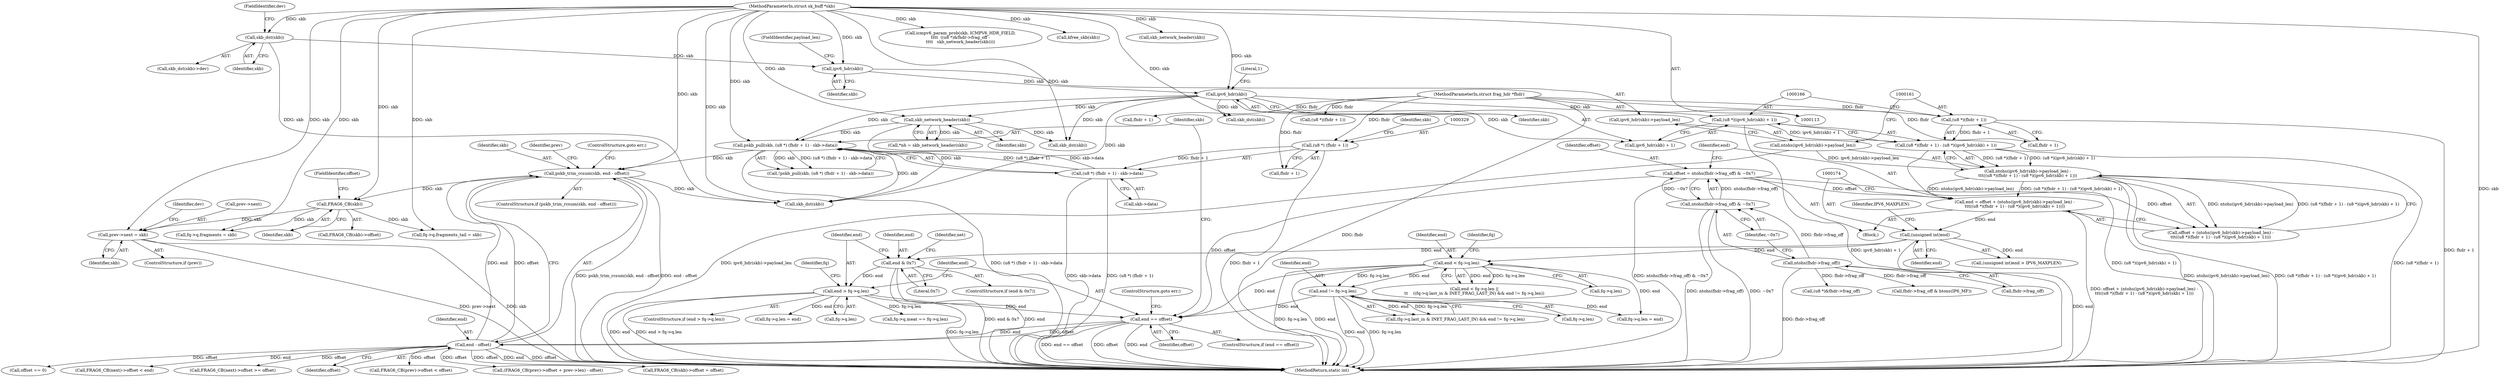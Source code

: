 digraph "0_linux_70789d7052239992824628db8133de08dc78e593_0@pointer" {
"1000447" [label="(Call,prev->next = skb)"];
"1000426" [label="(Call,FRAG6_CB(skb))"];
"1000338" [label="(Call,pskb_trim_rcsum(skb, end - offset))"];
"1000325" [label="(Call,pskb_pull(skb, (u8 *) (fhdr + 1) - skb->data))"];
"1000209" [label="(Call,skb_network_header(skb))"];
"1000168" [label="(Call,ipv6_hdr(skb))"];
"1000156" [label="(Call,ipv6_hdr(skb))"];
"1000129" [label="(Call,skb_dst(skb))"];
"1000115" [label="(MethodParameterIn,struct sk_buff *skb)"];
"1000327" [label="(Call,(u8 *) (fhdr + 1) - skb->data)"];
"1000328" [label="(Call,(u8 *) (fhdr + 1))"];
"1000116" [label="(MethodParameterIn,struct frag_hdr *fhdr)"];
"1000340" [label="(Call,end - offset)"];
"1000319" [label="(Call,end == offset)"];
"1000294" [label="(Call,end > fq->q.len)"];
"1000280" [label="(Call,end & 0x7)"];
"1000173" [label="(Call,(unsigned int)end)"];
"1000149" [label="(Call,end = offset + (ntohs(ipv6_hdr(skb)->payload_len) -\n\t\t\t((u8 *)(fhdr + 1) - (u8 *)(ipv6_hdr(skb) + 1))))"];
"1000141" [label="(Call,offset = ntohs(fhdr->frag_off) & ~0x7)"];
"1000143" [label="(Call,ntohs(fhdr->frag_off) & ~0x7)"];
"1000144" [label="(Call,ntohs(fhdr->frag_off))"];
"1000153" [label="(Call,ntohs(ipv6_hdr(skb)->payload_len) -\n\t\t\t((u8 *)(fhdr + 1) - (u8 *)(ipv6_hdr(skb) + 1)))"];
"1000154" [label="(Call,ntohs(ipv6_hdr(skb)->payload_len))"];
"1000159" [label="(Call,(u8 *)(fhdr + 1) - (u8 *)(ipv6_hdr(skb) + 1))"];
"1000160" [label="(Call,(u8 *)(fhdr + 1))"];
"1000165" [label="(Call,(u8 *)(ipv6_hdr(skb) + 1))"];
"1000255" [label="(Call,end != fq->q.len)"];
"1000240" [label="(Call,end < fq->q.len)"];
"1000131" [label="(FieldIdentifier,dev)"];
"1000597" [label="(MethodReturn,static int)"];
"1000155" [label="(Call,ipv6_hdr(skb)->payload_len)"];
"1000209" [label="(Call,skb_network_header(skb))"];
"1000311" [label="(Call,fq->q.len = end)"];
"1000296" [label="(Call,fq->q.len)"];
"1000173" [label="(Call,(unsigned int)end)"];
"1000321" [label="(Identifier,offset)"];
"1000451" [label="(Identifier,skb)"];
"1000279" [label="(ControlStructure,if (end & 0x7))"];
"1000115" [label="(MethodParameterIn,struct sk_buff *skb)"];
"1000118" [label="(Block,)"];
"1000130" [label="(Identifier,skb)"];
"1000143" [label="(Call,ntohs(fhdr->frag_off) & ~0x7)"];
"1000322" [label="(ControlStructure,goto err;)"];
"1000333" [label="(Call,skb->data)"];
"1000158" [label="(FieldIdentifier,payload_len)"];
"1000255" [label="(Call,end != fq->q.len)"];
"1000151" [label="(Call,offset + (ntohs(ipv6_hdr(skb)->payload_len) -\n\t\t\t((u8 *)(fhdr + 1) - (u8 *)(ipv6_hdr(skb) + 1))))"];
"1000270" [label="(Call,fq->q.len = end)"];
"1000247" [label="(Call,(fq->q.last_in & INET_FRAG_LAST_IN) && end != fq->q.len)"];
"1000239" [label="(Call,end < fq->q.len ||\n\t\t    ((fq->q.last_in & INET_FRAG_LAST_IN) && end != fq->q.len))"];
"1000160" [label="(Call,(u8 *)(fhdr + 1))"];
"1000453" [label="(Call,fq->q.fragments = skb)"];
"1000169" [label="(Identifier,skb)"];
"1000334" [label="(Identifier,skb)"];
"1000167" [label="(Call,ipv6_hdr(skb) + 1)"];
"1000589" [label="(Call,skb_dst(skb))"];
"1000116" [label="(MethodParameterIn,struct frag_hdr *fhdr)"];
"1000285" [label="(Identifier,net)"];
"1000181" [label="(Call,skb_dst(skb))"];
"1000425" [label="(Call,FRAG6_CB(skb)->offset)"];
"1000343" [label="(ControlStructure,goto err;)"];
"1000337" [label="(ControlStructure,if (pskb_trim_rcsum(skb, end - offset)))"];
"1000282" [label="(Literal,0x7)"];
"1000339" [label="(Identifier,skb)"];
"1000345" [label="(Identifier,prev)"];
"1000142" [label="(Identifier,offset)"];
"1000445" [label="(ControlStructure,if (prev))"];
"1000153" [label="(Call,ntohs(ipv6_hdr(skb)->payload_len) -\n\t\t\t((u8 *)(fhdr + 1) - (u8 *)(ipv6_hdr(skb) + 1)))"];
"1000355" [label="(Call,FRAG6_CB(prev)->offset < offset)"];
"1000428" [label="(FieldIdentifier,offset)"];
"1000184" [label="(Call,icmpv6_param_prob(skb, ICMPV6_HDR_FIELD,\n\t\t\t\t  ((u8 *)&fhdr->frag_off -\n\t\t\t\t   skb_network_header(skb))))"];
"1000402" [label="(Call,(FRAG6_CB(prev)->offset + prev->len) - offset)"];
"1000424" [label="(Call,FRAG6_CB(skb)->offset = offset)"];
"1000538" [label="(Call,fq->q.meat == fq->q.len)"];
"1000327" [label="(Call,(u8 *) (fhdr + 1) - skb->data)"];
"1000257" [label="(Call,fq->q.len)"];
"1000141" [label="(Call,offset = ntohs(fhdr->frag_off) & ~0x7)"];
"1000148" [label="(Identifier,~0x7)"];
"1000242" [label="(Call,fq->q.len)"];
"1000251" [label="(Identifier,fq)"];
"1000318" [label="(ControlStructure,if (end == offset))"];
"1000340" [label="(Call,end - offset)"];
"1000592" [label="(Call,kfree_skb(skb))"];
"1000224" [label="(Call,fhdr + 1)"];
"1000511" [label="(Call,offset == 0)"];
"1000170" [label="(Literal,1)"];
"1000128" [label="(Call,skb_dst(skb)->dev)"];
"1000448" [label="(Call,prev->next)"];
"1000150" [label="(Identifier,end)"];
"1000427" [label="(Identifier,skb)"];
"1000287" [label="(Call,skb_dst(skb))"];
"1000330" [label="(Call,fhdr + 1)"];
"1000256" [label="(Identifier,end)"];
"1000320" [label="(Identifier,end)"];
"1000325" [label="(Call,pskb_pull(skb, (u8 *) (fhdr + 1) - skb->data))"];
"1000188" [label="(Call,(u8 *)&fhdr->frag_off)"];
"1000240" [label="(Call,end < fq->q.len)"];
"1000293" [label="(ControlStructure,if (end > fq->q.len))"];
"1000281" [label="(Identifier,end)"];
"1000165" [label="(Call,(u8 *)(ipv6_hdr(skb) + 1))"];
"1000156" [label="(Call,ipv6_hdr(skb))"];
"1000172" [label="(Call,(unsigned int)end > IPV6_MAXPLEN)"];
"1000280" [label="(Call,end & 0x7)"];
"1000162" [label="(Call,fhdr + 1)"];
"1000417" [label="(Call,FRAG6_CB(next)->offset < end)"];
"1000438" [label="(Call,fq->q.fragments_tail = skb)"];
"1000207" [label="(Call,*nh = skb_network_header(skb))"];
"1000426" [label="(Call,FRAG6_CB(skb))"];
"1000194" [label="(Call,skb_network_header(skb))"];
"1000294" [label="(Call,end > fq->q.len)"];
"1000326" [label="(Identifier,skb)"];
"1000461" [label="(Identifier,dev)"];
"1000231" [label="(Call,fhdr->frag_off & htons(IP6_MF))"];
"1000175" [label="(Identifier,end)"];
"1000447" [label="(Call,prev->next = skb)"];
"1000144" [label="(Call,ntohs(fhdr->frag_off))"];
"1000387" [label="(Call,FRAG6_CB(next)->offset >= offset)"];
"1000129" [label="(Call,skb_dst(skb))"];
"1000176" [label="(Identifier,IPV6_MAXPLEN)"];
"1000328" [label="(Call,(u8 *) (fhdr + 1))"];
"1000338" [label="(Call,pskb_trim_rcsum(skb, end - offset))"];
"1000319" [label="(Call,end == offset)"];
"1000210" [label="(Identifier,skb)"];
"1000222" [label="(Call,(u8 *)(fhdr + 1))"];
"1000341" [label="(Identifier,end)"];
"1000157" [label="(Identifier,skb)"];
"1000241" [label="(Identifier,end)"];
"1000295" [label="(Identifier,end)"];
"1000159" [label="(Call,(u8 *)(fhdr + 1) - (u8 *)(ipv6_hdr(skb) + 1))"];
"1000154" [label="(Call,ntohs(ipv6_hdr(skb)->payload_len))"];
"1000342" [label="(Identifier,offset)"];
"1000149" [label="(Call,end = offset + (ntohs(ipv6_hdr(skb)->payload_len) -\n\t\t\t((u8 *)(fhdr + 1) - (u8 *)(ipv6_hdr(skb) + 1))))"];
"1000168" [label="(Call,ipv6_hdr(skb))"];
"1000324" [label="(Call,!pskb_pull(skb, (u8 *) (fhdr + 1) - skb->data))"];
"1000306" [label="(Identifier,fq)"];
"1000145" [label="(Call,fhdr->frag_off)"];
"1000447" -> "1000445"  [label="AST: "];
"1000447" -> "1000451"  [label="CFG: "];
"1000448" -> "1000447"  [label="AST: "];
"1000451" -> "1000447"  [label="AST: "];
"1000461" -> "1000447"  [label="CFG: "];
"1000447" -> "1000597"  [label="DDG: skb"];
"1000447" -> "1000597"  [label="DDG: prev->next"];
"1000426" -> "1000447"  [label="DDG: skb"];
"1000115" -> "1000447"  [label="DDG: skb"];
"1000426" -> "1000425"  [label="AST: "];
"1000426" -> "1000427"  [label="CFG: "];
"1000427" -> "1000426"  [label="AST: "];
"1000428" -> "1000426"  [label="CFG: "];
"1000338" -> "1000426"  [label="DDG: skb"];
"1000115" -> "1000426"  [label="DDG: skb"];
"1000426" -> "1000438"  [label="DDG: skb"];
"1000426" -> "1000453"  [label="DDG: skb"];
"1000338" -> "1000337"  [label="AST: "];
"1000338" -> "1000340"  [label="CFG: "];
"1000339" -> "1000338"  [label="AST: "];
"1000340" -> "1000338"  [label="AST: "];
"1000343" -> "1000338"  [label="CFG: "];
"1000345" -> "1000338"  [label="CFG: "];
"1000338" -> "1000597"  [label="DDG: pskb_trim_rcsum(skb, end - offset)"];
"1000338" -> "1000597"  [label="DDG: end - offset"];
"1000325" -> "1000338"  [label="DDG: skb"];
"1000115" -> "1000338"  [label="DDG: skb"];
"1000340" -> "1000338"  [label="DDG: end"];
"1000340" -> "1000338"  [label="DDG: offset"];
"1000338" -> "1000589"  [label="DDG: skb"];
"1000325" -> "1000324"  [label="AST: "];
"1000325" -> "1000327"  [label="CFG: "];
"1000326" -> "1000325"  [label="AST: "];
"1000327" -> "1000325"  [label="AST: "];
"1000324" -> "1000325"  [label="CFG: "];
"1000325" -> "1000597"  [label="DDG: (u8 *) (fhdr + 1) - skb->data"];
"1000325" -> "1000324"  [label="DDG: skb"];
"1000325" -> "1000324"  [label="DDG: (u8 *) (fhdr + 1) - skb->data"];
"1000209" -> "1000325"  [label="DDG: skb"];
"1000168" -> "1000325"  [label="DDG: skb"];
"1000115" -> "1000325"  [label="DDG: skb"];
"1000327" -> "1000325"  [label="DDG: (u8 *) (fhdr + 1)"];
"1000327" -> "1000325"  [label="DDG: skb->data"];
"1000325" -> "1000589"  [label="DDG: skb"];
"1000209" -> "1000207"  [label="AST: "];
"1000209" -> "1000210"  [label="CFG: "];
"1000210" -> "1000209"  [label="AST: "];
"1000207" -> "1000209"  [label="CFG: "];
"1000209" -> "1000207"  [label="DDG: skb"];
"1000168" -> "1000209"  [label="DDG: skb"];
"1000115" -> "1000209"  [label="DDG: skb"];
"1000209" -> "1000287"  [label="DDG: skb"];
"1000209" -> "1000589"  [label="DDG: skb"];
"1000168" -> "1000167"  [label="AST: "];
"1000168" -> "1000169"  [label="CFG: "];
"1000169" -> "1000168"  [label="AST: "];
"1000170" -> "1000168"  [label="CFG: "];
"1000168" -> "1000165"  [label="DDG: skb"];
"1000168" -> "1000167"  [label="DDG: skb"];
"1000156" -> "1000168"  [label="DDG: skb"];
"1000115" -> "1000168"  [label="DDG: skb"];
"1000168" -> "1000181"  [label="DDG: skb"];
"1000168" -> "1000287"  [label="DDG: skb"];
"1000168" -> "1000589"  [label="DDG: skb"];
"1000156" -> "1000155"  [label="AST: "];
"1000156" -> "1000157"  [label="CFG: "];
"1000157" -> "1000156"  [label="AST: "];
"1000158" -> "1000156"  [label="CFG: "];
"1000129" -> "1000156"  [label="DDG: skb"];
"1000115" -> "1000156"  [label="DDG: skb"];
"1000129" -> "1000128"  [label="AST: "];
"1000129" -> "1000130"  [label="CFG: "];
"1000130" -> "1000129"  [label="AST: "];
"1000131" -> "1000129"  [label="CFG: "];
"1000115" -> "1000129"  [label="DDG: skb"];
"1000129" -> "1000589"  [label="DDG: skb"];
"1000115" -> "1000113"  [label="AST: "];
"1000115" -> "1000597"  [label="DDG: skb"];
"1000115" -> "1000181"  [label="DDG: skb"];
"1000115" -> "1000184"  [label="DDG: skb"];
"1000115" -> "1000194"  [label="DDG: skb"];
"1000115" -> "1000287"  [label="DDG: skb"];
"1000115" -> "1000438"  [label="DDG: skb"];
"1000115" -> "1000453"  [label="DDG: skb"];
"1000115" -> "1000589"  [label="DDG: skb"];
"1000115" -> "1000592"  [label="DDG: skb"];
"1000327" -> "1000333"  [label="CFG: "];
"1000328" -> "1000327"  [label="AST: "];
"1000333" -> "1000327"  [label="AST: "];
"1000327" -> "1000597"  [label="DDG: skb->data"];
"1000327" -> "1000597"  [label="DDG: (u8 *) (fhdr + 1)"];
"1000328" -> "1000327"  [label="DDG: fhdr + 1"];
"1000328" -> "1000330"  [label="CFG: "];
"1000329" -> "1000328"  [label="AST: "];
"1000330" -> "1000328"  [label="AST: "];
"1000334" -> "1000328"  [label="CFG: "];
"1000328" -> "1000597"  [label="DDG: fhdr + 1"];
"1000116" -> "1000328"  [label="DDG: fhdr"];
"1000116" -> "1000113"  [label="AST: "];
"1000116" -> "1000597"  [label="DDG: fhdr"];
"1000116" -> "1000160"  [label="DDG: fhdr"];
"1000116" -> "1000162"  [label="DDG: fhdr"];
"1000116" -> "1000222"  [label="DDG: fhdr"];
"1000116" -> "1000224"  [label="DDG: fhdr"];
"1000116" -> "1000330"  [label="DDG: fhdr"];
"1000340" -> "1000342"  [label="CFG: "];
"1000341" -> "1000340"  [label="AST: "];
"1000342" -> "1000340"  [label="AST: "];
"1000340" -> "1000597"  [label="DDG: offset"];
"1000340" -> "1000597"  [label="DDG: end"];
"1000319" -> "1000340"  [label="DDG: end"];
"1000319" -> "1000340"  [label="DDG: offset"];
"1000340" -> "1000355"  [label="DDG: offset"];
"1000340" -> "1000387"  [label="DDG: offset"];
"1000340" -> "1000402"  [label="DDG: offset"];
"1000340" -> "1000417"  [label="DDG: end"];
"1000340" -> "1000424"  [label="DDG: offset"];
"1000340" -> "1000511"  [label="DDG: offset"];
"1000319" -> "1000318"  [label="AST: "];
"1000319" -> "1000321"  [label="CFG: "];
"1000320" -> "1000319"  [label="AST: "];
"1000321" -> "1000319"  [label="AST: "];
"1000322" -> "1000319"  [label="CFG: "];
"1000326" -> "1000319"  [label="CFG: "];
"1000319" -> "1000597"  [label="DDG: end == offset"];
"1000319" -> "1000597"  [label="DDG: offset"];
"1000319" -> "1000597"  [label="DDG: end"];
"1000294" -> "1000319"  [label="DDG: end"];
"1000255" -> "1000319"  [label="DDG: end"];
"1000240" -> "1000319"  [label="DDG: end"];
"1000141" -> "1000319"  [label="DDG: offset"];
"1000294" -> "1000293"  [label="AST: "];
"1000294" -> "1000296"  [label="CFG: "];
"1000295" -> "1000294"  [label="AST: "];
"1000296" -> "1000294"  [label="AST: "];
"1000306" -> "1000294"  [label="CFG: "];
"1000320" -> "1000294"  [label="CFG: "];
"1000294" -> "1000597"  [label="DDG: end > fq->q.len"];
"1000294" -> "1000597"  [label="DDG: fq->q.len"];
"1000294" -> "1000597"  [label="DDG: end"];
"1000280" -> "1000294"  [label="DDG: end"];
"1000294" -> "1000311"  [label="DDG: end"];
"1000294" -> "1000538"  [label="DDG: fq->q.len"];
"1000280" -> "1000279"  [label="AST: "];
"1000280" -> "1000282"  [label="CFG: "];
"1000281" -> "1000280"  [label="AST: "];
"1000282" -> "1000280"  [label="AST: "];
"1000285" -> "1000280"  [label="CFG: "];
"1000295" -> "1000280"  [label="CFG: "];
"1000280" -> "1000597"  [label="DDG: end & 0x7"];
"1000280" -> "1000597"  [label="DDG: end"];
"1000173" -> "1000280"  [label="DDG: end"];
"1000173" -> "1000172"  [label="AST: "];
"1000173" -> "1000175"  [label="CFG: "];
"1000174" -> "1000173"  [label="AST: "];
"1000175" -> "1000173"  [label="AST: "];
"1000176" -> "1000173"  [label="CFG: "];
"1000173" -> "1000597"  [label="DDG: end"];
"1000173" -> "1000172"  [label="DDG: end"];
"1000149" -> "1000173"  [label="DDG: end"];
"1000173" -> "1000240"  [label="DDG: end"];
"1000149" -> "1000118"  [label="AST: "];
"1000149" -> "1000151"  [label="CFG: "];
"1000150" -> "1000149"  [label="AST: "];
"1000151" -> "1000149"  [label="AST: "];
"1000174" -> "1000149"  [label="CFG: "];
"1000149" -> "1000597"  [label="DDG: offset + (ntohs(ipv6_hdr(skb)->payload_len) -\n\t\t\t((u8 *)(fhdr + 1) - (u8 *)(ipv6_hdr(skb) + 1)))"];
"1000141" -> "1000149"  [label="DDG: offset"];
"1000153" -> "1000149"  [label="DDG: ntohs(ipv6_hdr(skb)->payload_len)"];
"1000153" -> "1000149"  [label="DDG: (u8 *)(fhdr + 1) - (u8 *)(ipv6_hdr(skb) + 1)"];
"1000141" -> "1000118"  [label="AST: "];
"1000141" -> "1000143"  [label="CFG: "];
"1000142" -> "1000141"  [label="AST: "];
"1000143" -> "1000141"  [label="AST: "];
"1000150" -> "1000141"  [label="CFG: "];
"1000141" -> "1000597"  [label="DDG: ntohs(fhdr->frag_off) & ~0x7"];
"1000143" -> "1000141"  [label="DDG: ntohs(fhdr->frag_off)"];
"1000143" -> "1000141"  [label="DDG: ~0x7"];
"1000141" -> "1000151"  [label="DDG: offset"];
"1000143" -> "1000148"  [label="CFG: "];
"1000144" -> "1000143"  [label="AST: "];
"1000148" -> "1000143"  [label="AST: "];
"1000143" -> "1000597"  [label="DDG: ntohs(fhdr->frag_off)"];
"1000143" -> "1000597"  [label="DDG: ~0x7"];
"1000144" -> "1000143"  [label="DDG: fhdr->frag_off"];
"1000144" -> "1000145"  [label="CFG: "];
"1000145" -> "1000144"  [label="AST: "];
"1000148" -> "1000144"  [label="CFG: "];
"1000144" -> "1000597"  [label="DDG: fhdr->frag_off"];
"1000144" -> "1000188"  [label="DDG: fhdr->frag_off"];
"1000144" -> "1000231"  [label="DDG: fhdr->frag_off"];
"1000153" -> "1000151"  [label="AST: "];
"1000153" -> "1000159"  [label="CFG: "];
"1000154" -> "1000153"  [label="AST: "];
"1000159" -> "1000153"  [label="AST: "];
"1000151" -> "1000153"  [label="CFG: "];
"1000153" -> "1000597"  [label="DDG: (u8 *)(fhdr + 1) - (u8 *)(ipv6_hdr(skb) + 1)"];
"1000153" -> "1000597"  [label="DDG: ntohs(ipv6_hdr(skb)->payload_len)"];
"1000153" -> "1000151"  [label="DDG: ntohs(ipv6_hdr(skb)->payload_len)"];
"1000153" -> "1000151"  [label="DDG: (u8 *)(fhdr + 1) - (u8 *)(ipv6_hdr(skb) + 1)"];
"1000154" -> "1000153"  [label="DDG: ipv6_hdr(skb)->payload_len"];
"1000159" -> "1000153"  [label="DDG: (u8 *)(fhdr + 1)"];
"1000159" -> "1000153"  [label="DDG: (u8 *)(ipv6_hdr(skb) + 1)"];
"1000154" -> "1000155"  [label="CFG: "];
"1000155" -> "1000154"  [label="AST: "];
"1000161" -> "1000154"  [label="CFG: "];
"1000154" -> "1000597"  [label="DDG: ipv6_hdr(skb)->payload_len"];
"1000159" -> "1000165"  [label="CFG: "];
"1000160" -> "1000159"  [label="AST: "];
"1000165" -> "1000159"  [label="AST: "];
"1000159" -> "1000597"  [label="DDG: (u8 *)(fhdr + 1)"];
"1000159" -> "1000597"  [label="DDG: (u8 *)(ipv6_hdr(skb) + 1)"];
"1000160" -> "1000159"  [label="DDG: fhdr + 1"];
"1000165" -> "1000159"  [label="DDG: ipv6_hdr(skb) + 1"];
"1000160" -> "1000162"  [label="CFG: "];
"1000161" -> "1000160"  [label="AST: "];
"1000162" -> "1000160"  [label="AST: "];
"1000166" -> "1000160"  [label="CFG: "];
"1000160" -> "1000597"  [label="DDG: fhdr + 1"];
"1000165" -> "1000167"  [label="CFG: "];
"1000166" -> "1000165"  [label="AST: "];
"1000167" -> "1000165"  [label="AST: "];
"1000165" -> "1000597"  [label="DDG: ipv6_hdr(skb) + 1"];
"1000255" -> "1000247"  [label="AST: "];
"1000255" -> "1000257"  [label="CFG: "];
"1000256" -> "1000255"  [label="AST: "];
"1000257" -> "1000255"  [label="AST: "];
"1000247" -> "1000255"  [label="CFG: "];
"1000255" -> "1000597"  [label="DDG: fq->q.len"];
"1000255" -> "1000597"  [label="DDG: end"];
"1000255" -> "1000247"  [label="DDG: end"];
"1000255" -> "1000247"  [label="DDG: fq->q.len"];
"1000240" -> "1000255"  [label="DDG: end"];
"1000240" -> "1000255"  [label="DDG: fq->q.len"];
"1000255" -> "1000270"  [label="DDG: end"];
"1000240" -> "1000239"  [label="AST: "];
"1000240" -> "1000242"  [label="CFG: "];
"1000241" -> "1000240"  [label="AST: "];
"1000242" -> "1000240"  [label="AST: "];
"1000251" -> "1000240"  [label="CFG: "];
"1000239" -> "1000240"  [label="CFG: "];
"1000240" -> "1000597"  [label="DDG: fq->q.len"];
"1000240" -> "1000597"  [label="DDG: end"];
"1000240" -> "1000239"  [label="DDG: end"];
"1000240" -> "1000239"  [label="DDG: fq->q.len"];
"1000240" -> "1000270"  [label="DDG: end"];
}
